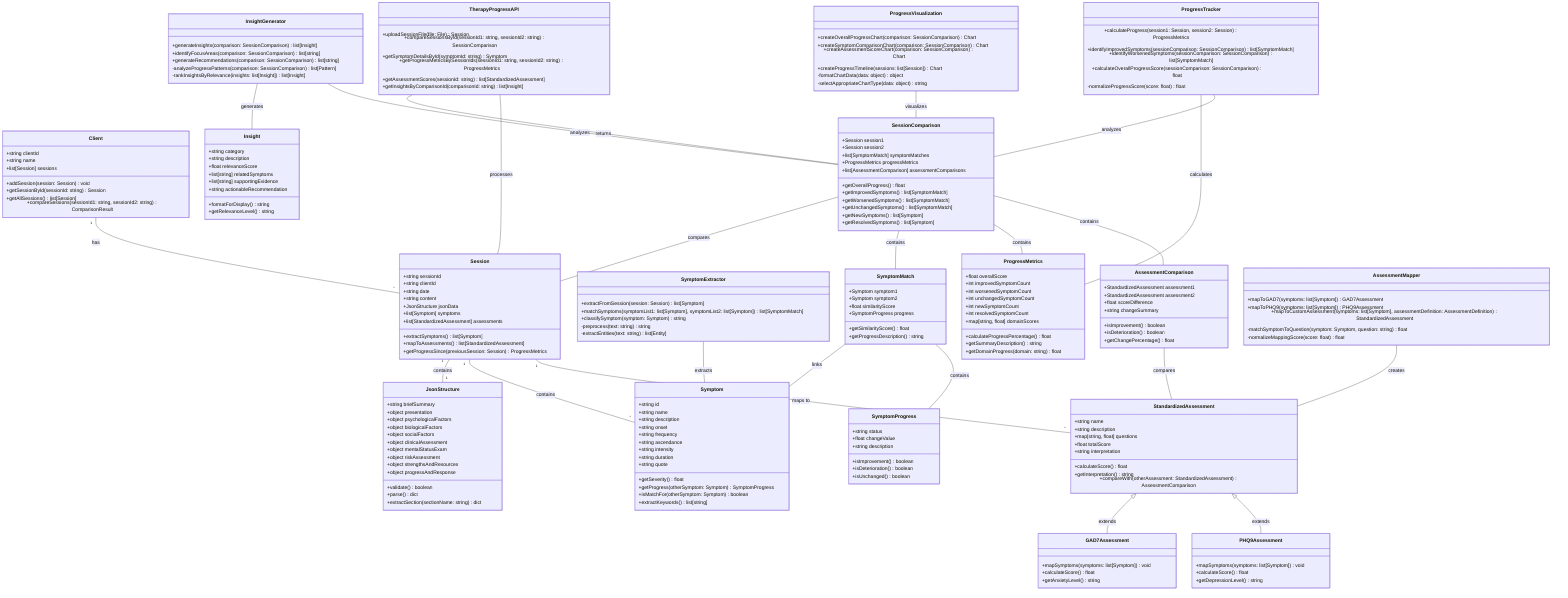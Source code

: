 classDiagram
    class Client {
        +string clientId
        +string name
        +list[Session] sessions
        +addSession(session: Session) void
        +getSessionById(sessionId: string) Session
        +getAllSessions() list[Session]
        +compareSessions(sessionId1: string, sessionId2: string) ComparisonResult
    }
    
    class Session {
        +string sessionId
        +string clientId
        +string date
        +string content
        +JsonStructure jsonData
        +list[Symptom] symptoms
        +list[StandardizedAssessment] assessments
        +extractSymptoms() list[Symptom]
        +mapToAssessments() list[StandardizedAssessment]
        +getProgressSince(previousSession: Session) ProgressMetrics
    }
    
    class JsonStructure {
        +string briefSummary
        +object presentation
        +object psychologicalFactors
        +object biologicalFactors
        +object socialFactors
        +object clinicalAssessment
        +object mentalStatusExam
        +object riskAssessment
        +object strengthsAndResources
        +object progressAndResponse
        +validate() boolean
        +parse() dict
        +extractSection(sectionName: string) dict
    }
    
    class Symptom {
        +string id
        +string name
        +string description
        +string onset
        +string frequency
        +string ascendance
        +string intensity
        +string duration
        +string quote
        +getSeverity() float
        +getProgress(otherSymptom: Symptom) SymptomProgress
        +isMatchFor(otherSymptom: Symptom) boolean
        +extractKeywords() list[string]
    }
    
    class SymptomExtractor {
        +extractFromSession(session: Session) list[Symptom]
        +matchSymptoms(symptomList1: list[Symptom], symptomList2: list[Symptom]) list[SymptomMatch]
        +classifySymptom(symptom: Symptom) string
        -preprocess(text: string) string
        -extractEntities(text: string) list[Entity]
    }
    
    class SymptomMatch {
        +Symptom symptom1
        +Symptom symptom2
        +float similarityScore
        +SymptomProgress progress
        +getSimilarityScore() float
        +getProgressDescription() string
    }
    
    class SymptomProgress {
        +string status
        +float changeValue
        +string description
        +isImprovement() boolean
        +isDeterioration() boolean
        +isUnchanged() boolean
    }
    
    class ProgressTracker {
        +calculateProgress(session1: Session, session2: Session) ProgressMetrics
        +identifyImprovedSymptoms(sessionComparison: SessionComparison) list[SymptomMatch]
        +identifyWorsenedSymptoms(sessionComparison: SessionComparison) list[SymptomMatch]
        +calculateOverallProgressScore(sessionComparison: SessionComparison) float
        -normalizeProgressScore(score: float) float
    }
    
    class SessionComparison {
        +Session session1
        +Session session2
        +list[SymptomMatch] symptomMatches
        +ProgressMetrics progressMetrics
        +list[AssessmentComparison] assessmentComparisons
        +getOverallProgress() float
        +getImprovedSymptoms() list[SymptomMatch]
        +getWorsenedSymptoms() list[SymptomMatch]
        +getUnchangedSymptoms() list[SymptomMatch]
        +getNewSymptoms() list[Symptom]
        +getResolvedSymptoms() list[Symptom]
    }
    
    class ProgressMetrics {
        +float overallScore
        +int improvedSymptomCount
        +int worsenedSymptomCount
        +int unchangedSymptomCount
        +int newSymptomCount
        +int resolvedSymptomCount
        +map[string, float] domainScores
        +calculateProgressPercentage() float
        +getSummaryDescription() string
        +getDomainProgress(domain: string) float
    }
    
    class StandardizedAssessment {
        +string name
        +string description
        +map[string, float] questions
        +float totalScore
        +string interpretation
        +calculateScore() float
        +getInterpretation() string
        +compareWith(otherAssessment: StandardizedAssessment) AssessmentComparison
    }
    
    class GAD7Assessment {
        +mapSymptoms(symptoms: list[Symptom]) void
        +calculateScore() float
        +getAnxietyLevel() string
    }
    
    class PHQ9Assessment {
        +mapSymptoms(symptoms: list[Symptom]) void
        +calculateScore() float
        +getDepressionLevel() string
    }
    
    class AssessmentComparison {
        +StandardizedAssessment assessment1
        +StandardizedAssessment assessment2
        +float scoreDifference
        +string changeSummary
        +isImprovement() boolean
        +isDeterioration() boolean
        +getChangePercentage() float
    }
    
    class AssessmentMapper {
        +mapToGAD7(symptoms: list[Symptom]) GAD7Assessment
        +mapToPHQ9(symptoms: list[Symptom]) PHQ9Assessment
        +mapToCustomAssessment(symptoms: list[Symptom], assessmentDefinition: AssessmentDefinition) StandardizedAssessment
        -matchSymptomToQuestion(symptom: Symptom, question: string) float
        -normalizeMappingScore(score: float) float
    }
    
    class ProgressVisualization {
        +createOverallProgressChart(comparison: SessionComparison) Chart
        +createSymptomComparisonChart(comparison: SessionComparison) Chart
        +createAssessmentScoreChart(comparison: SessionComparison) Chart
        +createProgressTimeline(sessions: list[Session]) Chart
        -formatChartData(data: object) object
        -selectAppropriateChartType(data: object) string
    }
    
    class InsightGenerator {
        +generateInsights(comparison: SessionComparison) list[Insight]
        +identifyFocusAreas(comparison: SessionComparison) list[string]
        +generateRecommendations(comparison: SessionComparison) list[string]
        -analyzeProgressPatterns(comparison: SessionComparison) list[Pattern]
        -rankInsightsByRelevance(insights: list[Insight]) list[Insight]
    }
    
    class Insight {
        +string category
        +string description
        +float relevanceScore
        +list[string] relatedSymptoms
        +list[string] supportingEvidence
        +string actionableRecommendation
        +formatForDisplay() string
        +getRelevanceLevel() string
    }
    
    class TherapyProgressAPI {
        +uploadSessionFile(file: File) Session
        +compareSessionsById(sessionId1: string, sessionId2: string) SessionComparison
        +getSymptomDetailsById(symptomId: string) Symptom
        +getProgressMetricsBySessionIds(sessionId1: string, sessionId2: string) ProgressMetrics
        +getAssessmentScores(sessionId: string) list[StandardizedAssessment]
        +getInsightsByComparisonId(comparisonId: string) list[Insight]
    }
    
    Client "1" -- "*" Session : has
    Session "1" -- "1" JsonStructure : contains
    Session "1" -- "*" Symptom : contains
    Session "1" -- "*" StandardizedAssessment : maps to
    SymptomExtractor -- Symptom : extracts
    SymptomMatch -- Symptom : links
    SymptomMatch -- SymptomProgress : contains
    ProgressTracker -- ProgressMetrics : calculates
    ProgressTracker -- SessionComparison : analyzes
    SessionComparison -- Session : compares
    SessionComparison -- SymptomMatch : contains
    SessionComparison -- ProgressMetrics : contains
    SessionComparison -- AssessmentComparison : contains
    StandardizedAssessment <|-- GAD7Assessment : extends
    StandardizedAssessment <|-- PHQ9Assessment : extends
    AssessmentComparison -- StandardizedAssessment : compares
    AssessmentMapper -- StandardizedAssessment : creates
    ProgressVisualization -- SessionComparison : visualizes
    InsightGenerator -- Insight : generates
    InsightGenerator -- SessionComparison : analyzes
    TherapyProgressAPI -- SessionComparison : returns
    TherapyProgressAPI -- Session : processes